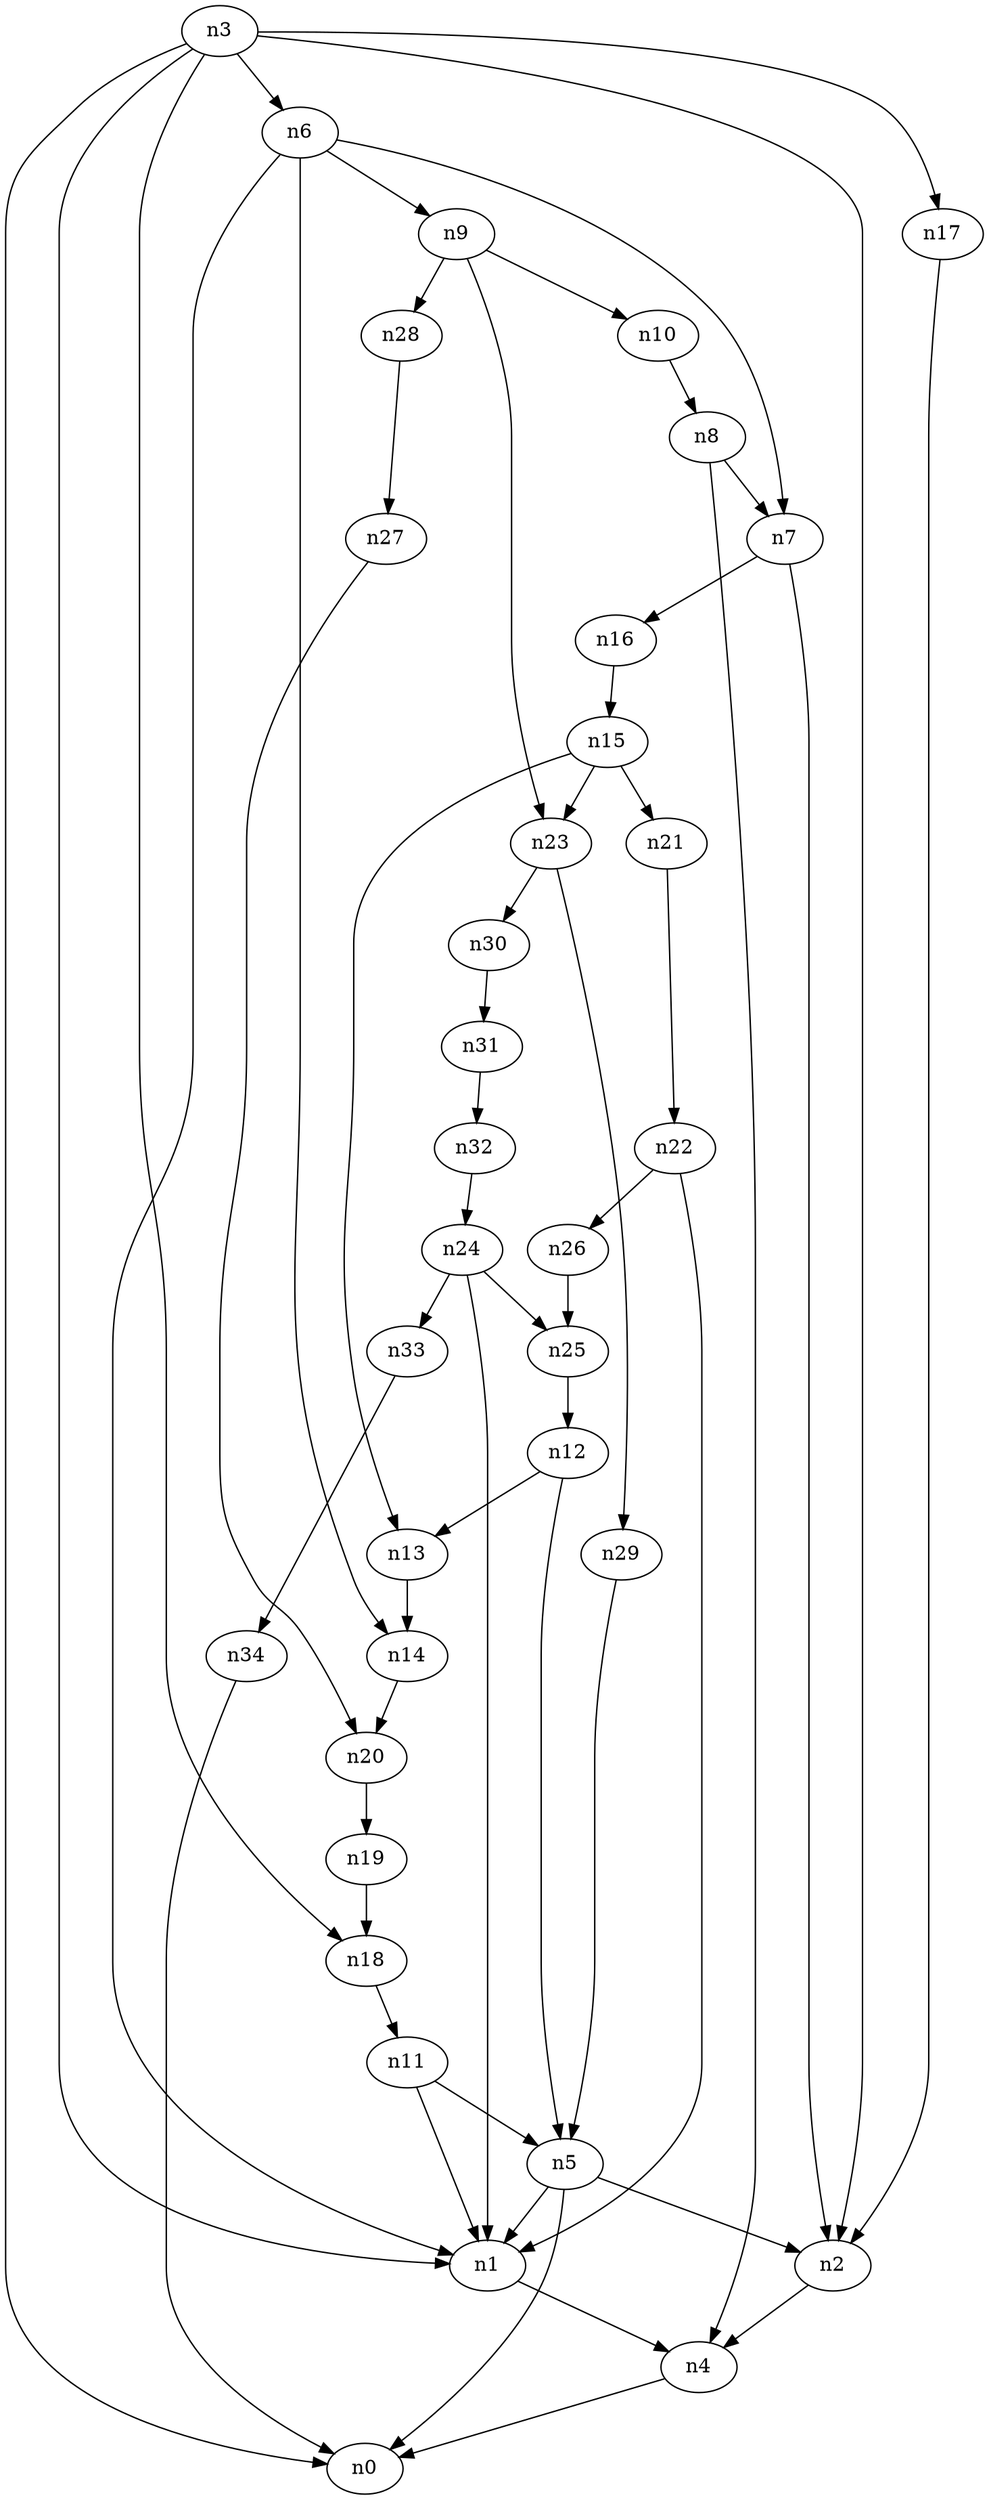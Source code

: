 digraph G {
	n1 -> n4	 [_graphml_id=e4];
	n2 -> n4	 [_graphml_id=e7];
	n3 -> n0	 [_graphml_id=e0];
	n3 -> n1	 [_graphml_id=e3];
	n3 -> n2	 [_graphml_id=e6];
	n3 -> n6	 [_graphml_id=e18];
	n3 -> n17	 [_graphml_id=e27];
	n3 -> n18	 [_graphml_id=e29];
	n4 -> n0	 [_graphml_id=e1];
	n5 -> n0	 [_graphml_id=e2];
	n5 -> n1	 [_graphml_id=e5];
	n5 -> n2	 [_graphml_id=e8];
	n6 -> n1	 [_graphml_id=e9];
	n6 -> n7	 [_graphml_id=e10];
	n6 -> n9	 [_graphml_id=e13];
	n6 -> n14	 [_graphml_id=e22];
	n7 -> n2	 [_graphml_id=e28];
	n7 -> n16	 [_graphml_id=e25];
	n8 -> n4	 [_graphml_id=e12];
	n8 -> n7	 [_graphml_id=e11];
	n9 -> n10	 [_graphml_id=e14];
	n9 -> n23	 [_graphml_id=e37];
	n9 -> n28	 [_graphml_id=e45];
	n10 -> n8	 [_graphml_id=e15];
	n11 -> n1	 [_graphml_id=e16];
	n11 -> n5	 [_graphml_id=e17];
	n12 -> n5	 [_graphml_id=e19];
	n12 -> n13	 [_graphml_id=e20];
	n13 -> n14	 [_graphml_id=e21];
	n14 -> n20	 [_graphml_id=e32];
	n15 -> n13	 [_graphml_id=e23];
	n15 -> n21	 [_graphml_id=e33];
	n15 -> n23	 [_graphml_id=e36];
	n16 -> n15	 [_graphml_id=e24];
	n17 -> n2	 [_graphml_id=e26];
	n18 -> n11	 [_graphml_id=e38];
	n19 -> n18	 [_graphml_id=e30];
	n20 -> n19	 [_graphml_id=e31];
	n21 -> n22	 [_graphml_id=e34];
	n22 -> n1	 [_graphml_id=e35];
	n22 -> n26	 [_graphml_id=e42];
	n23 -> n29	 [_graphml_id=e47];
	n23 -> n30	 [_graphml_id=e49];
	n24 -> n1	 [_graphml_id=e39];
	n24 -> n25	 [_graphml_id=e40];
	n24 -> n33	 [_graphml_id=e53];
	n25 -> n12	 [_graphml_id=e48];
	n26 -> n25	 [_graphml_id=e41];
	n27 -> n20	 [_graphml_id=e43];
	n28 -> n27	 [_graphml_id=e44];
	n29 -> n5	 [_graphml_id=e46];
	n30 -> n31	 [_graphml_id=e50];
	n31 -> n32	 [_graphml_id=e51];
	n32 -> n24	 [_graphml_id=e52];
	n33 -> n34	 [_graphml_id=e54];
	n34 -> n0	 [_graphml_id=e55];
}
